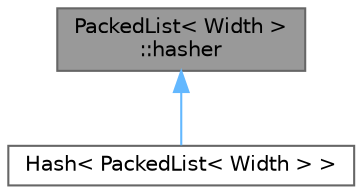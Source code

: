 digraph "PackedList&lt; Width &gt;::hasher"
{
 // LATEX_PDF_SIZE
  bgcolor="transparent";
  edge [fontname=Helvetica,fontsize=10,labelfontname=Helvetica,labelfontsize=10];
  node [fontname=Helvetica,fontsize=10,shape=box,height=0.2,width=0.4];
  Node1 [id="Node000001",label="PackedList\< Width \>\l::hasher",height=0.2,width=0.4,color="gray40", fillcolor="grey60", style="filled", fontcolor="black",tooltip=" "];
  Node1 -> Node2 [id="edge1_Node000001_Node000002",dir="back",color="steelblue1",style="solid",tooltip=" "];
  Node2 [id="Node000002",label="Hash\< PackedList\< Width \> \>",height=0.2,width=0.4,color="gray40", fillcolor="white", style="filled",URL="$structFoam_1_1Hash_3_01PackedList_3_01Width_01_4_01_4.html",tooltip=" "];
}
